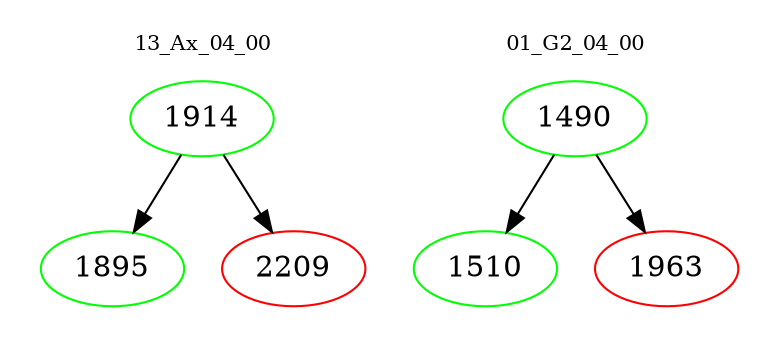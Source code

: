 digraph{
subgraph cluster_0 {
color = white
label = "13_Ax_04_00";
fontsize=10;
T0_1914 [label="1914", color="green"]
T0_1914 -> T0_1895 [color="black"]
T0_1895 [label="1895", color="green"]
T0_1914 -> T0_2209 [color="black"]
T0_2209 [label="2209", color="red"]
}
subgraph cluster_1 {
color = white
label = "01_G2_04_00";
fontsize=10;
T1_1490 [label="1490", color="green"]
T1_1490 -> T1_1510 [color="black"]
T1_1510 [label="1510", color="green"]
T1_1490 -> T1_1963 [color="black"]
T1_1963 [label="1963", color="red"]
}
}
